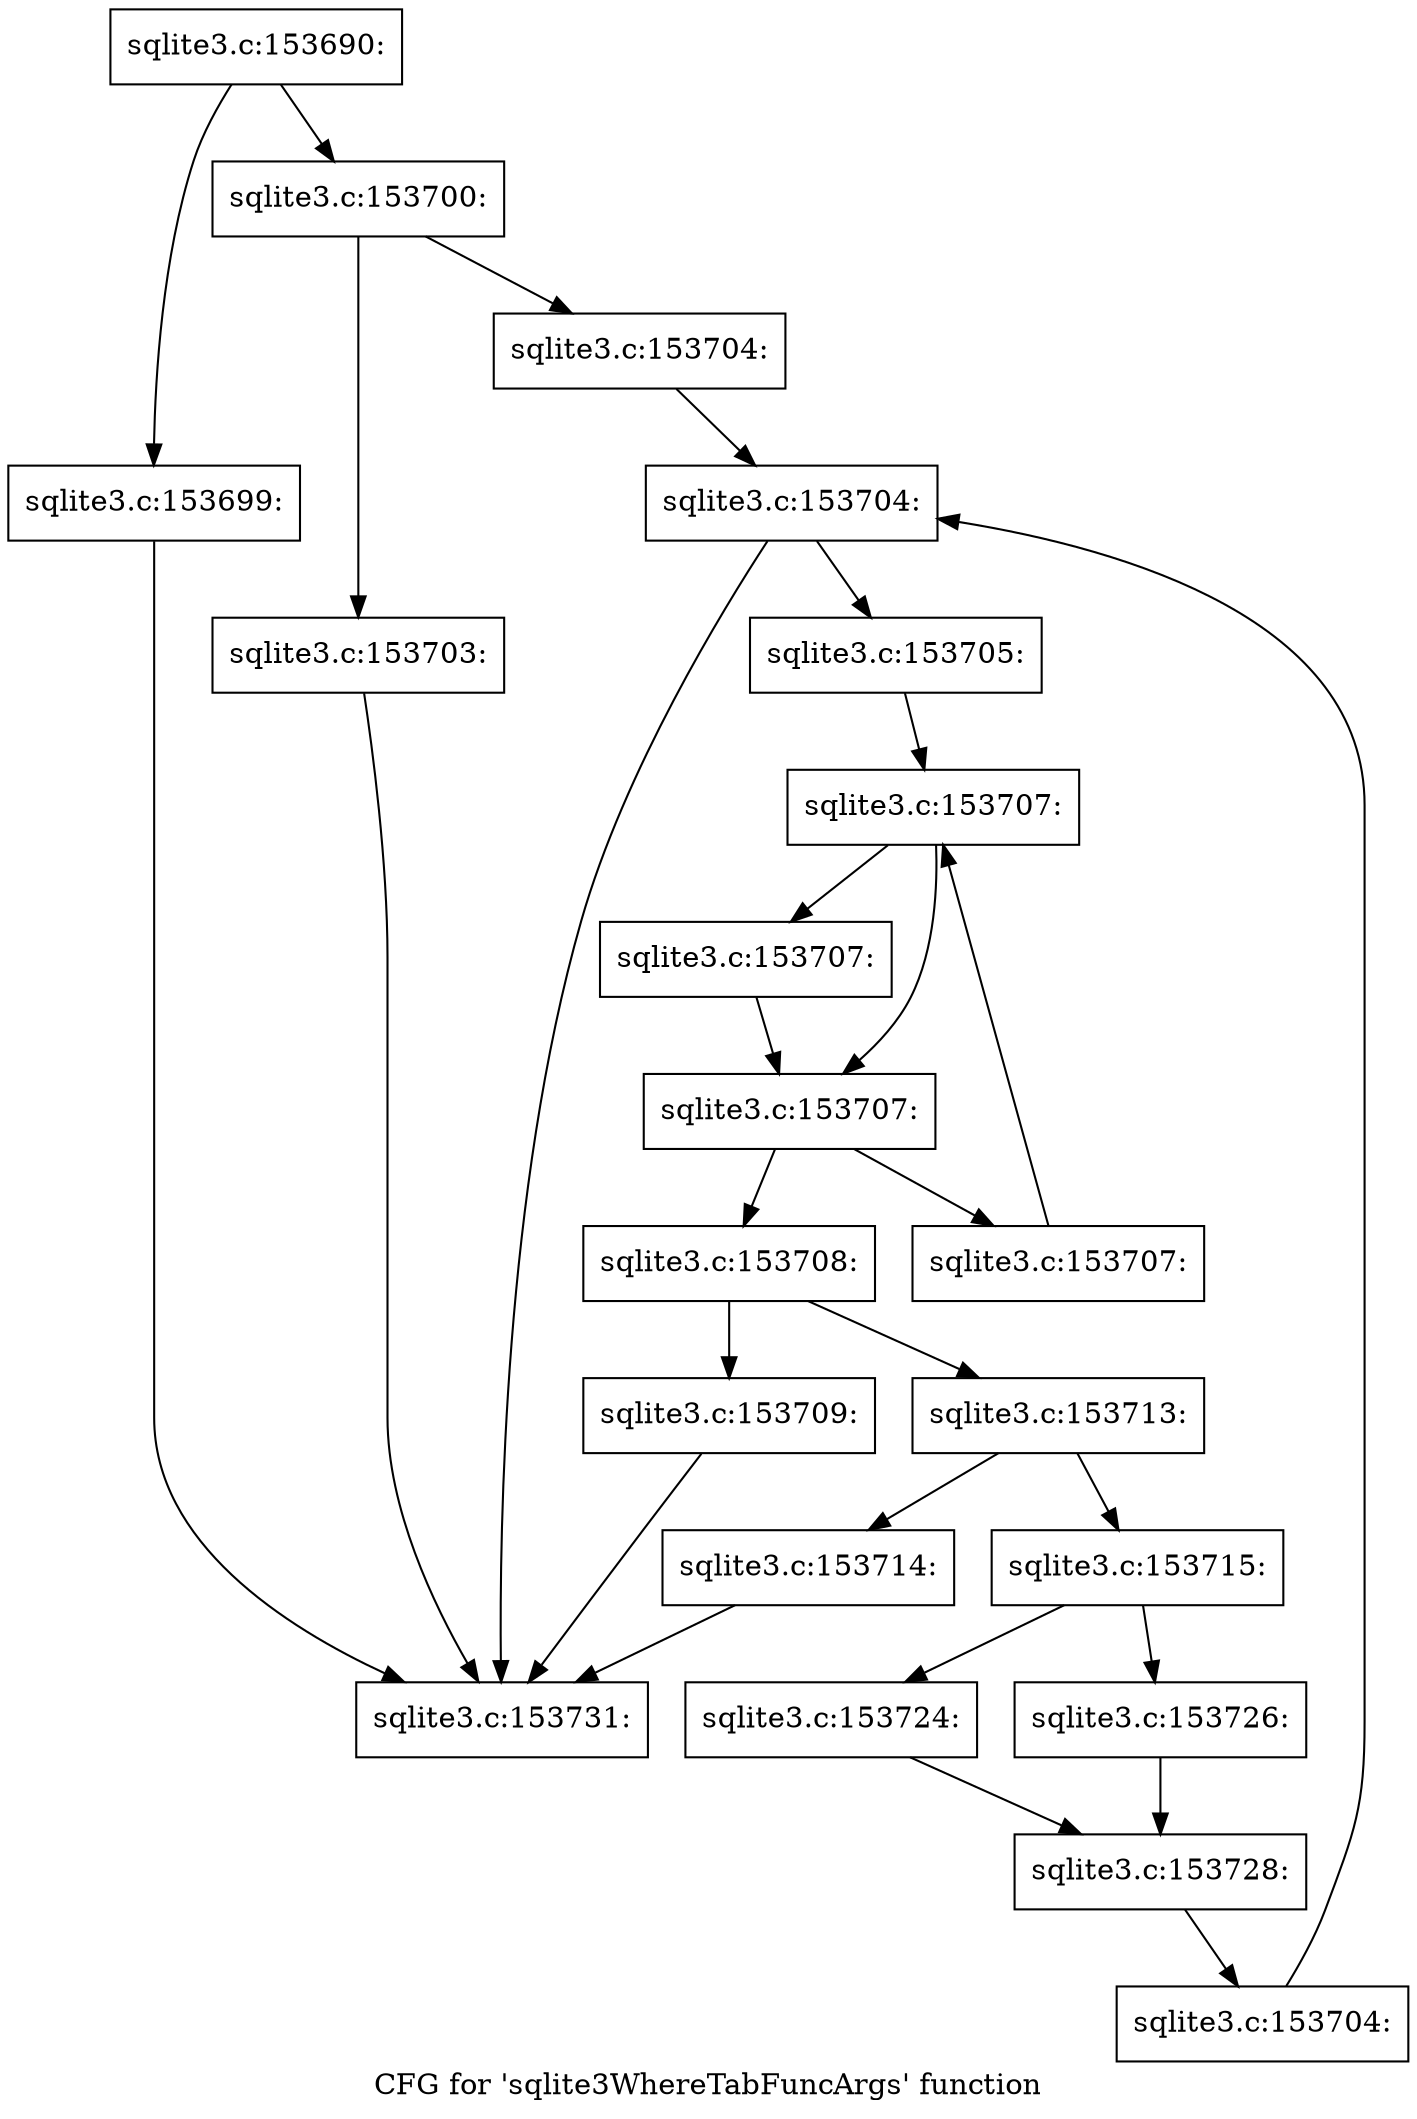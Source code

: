 digraph "CFG for 'sqlite3WhereTabFuncArgs' function" {
	label="CFG for 'sqlite3WhereTabFuncArgs' function";

	Node0x55c0f954f830 [shape=record,label="{sqlite3.c:153690:}"];
	Node0x55c0f954f830 -> Node0x55c0f9552280;
	Node0x55c0f954f830 -> Node0x55c0f95522d0;
	Node0x55c0f9552280 [shape=record,label="{sqlite3.c:153699:}"];
	Node0x55c0f9552280 -> Node0x55c0f9553540;
	Node0x55c0f95522d0 [shape=record,label="{sqlite3.c:153700:}"];
	Node0x55c0f95522d0 -> Node0x55c0f9553160;
	Node0x55c0f95522d0 -> Node0x55c0f95531b0;
	Node0x55c0f9553160 [shape=record,label="{sqlite3.c:153703:}"];
	Node0x55c0f9553160 -> Node0x55c0f9553540;
	Node0x55c0f95531b0 [shape=record,label="{sqlite3.c:153704:}"];
	Node0x55c0f95531b0 -> Node0x55c0f95537e0;
	Node0x55c0f95537e0 [shape=record,label="{sqlite3.c:153704:}"];
	Node0x55c0f95537e0 -> Node0x55c0f9553a00;
	Node0x55c0f95537e0 -> Node0x55c0f9553540;
	Node0x55c0f9553a00 [shape=record,label="{sqlite3.c:153705:}"];
	Node0x55c0f9553a00 -> Node0x55c0f95544e0;
	Node0x55c0f95544e0 [shape=record,label="{sqlite3.c:153707:}"];
	Node0x55c0f95544e0 -> Node0x55c0f9554710;
	Node0x55c0f95544e0 -> Node0x55c0f95546c0;
	Node0x55c0f9554710 [shape=record,label="{sqlite3.c:153707:}"];
	Node0x55c0f9554710 -> Node0x55c0f95546c0;
	Node0x55c0f95546c0 [shape=record,label="{sqlite3.c:153707:}"];
	Node0x55c0f95546c0 -> Node0x55c0f9555530;
	Node0x55c0f95546c0 -> Node0x55c0f9554640;
	Node0x55c0f9555530 [shape=record,label="{sqlite3.c:153707:}"];
	Node0x55c0f9555530 -> Node0x55c0f95544e0;
	Node0x55c0f9554640 [shape=record,label="{sqlite3.c:153708:}"];
	Node0x55c0f9554640 -> Node0x55c0f9555aa0;
	Node0x55c0f9554640 -> Node0x55c0f9555af0;
	Node0x55c0f9555aa0 [shape=record,label="{sqlite3.c:153709:}"];
	Node0x55c0f9555aa0 -> Node0x55c0f9553540;
	Node0x55c0f9555af0 [shape=record,label="{sqlite3.c:153713:}"];
	Node0x55c0f9555af0 -> Node0x55c0f9556c10;
	Node0x55c0f9555af0 -> Node0x55c0f9556c60;
	Node0x55c0f9556c10 [shape=record,label="{sqlite3.c:153714:}"];
	Node0x55c0f9556c10 -> Node0x55c0f9553540;
	Node0x55c0f9556c60 [shape=record,label="{sqlite3.c:153715:}"];
	Node0x55c0f9556c60 -> Node0x55c0f9559130;
	Node0x55c0f9556c60 -> Node0x55c0f95591d0;
	Node0x55c0f9559130 [shape=record,label="{sqlite3.c:153724:}"];
	Node0x55c0f9559130 -> Node0x55c0f9559180;
	Node0x55c0f95591d0 [shape=record,label="{sqlite3.c:153726:}"];
	Node0x55c0f95591d0 -> Node0x55c0f9559180;
	Node0x55c0f9559180 [shape=record,label="{sqlite3.c:153728:}"];
	Node0x55c0f9559180 -> Node0x55c0f9553970;
	Node0x55c0f9553970 [shape=record,label="{sqlite3.c:153704:}"];
	Node0x55c0f9553970 -> Node0x55c0f95537e0;
	Node0x55c0f9553540 [shape=record,label="{sqlite3.c:153731:}"];
}
